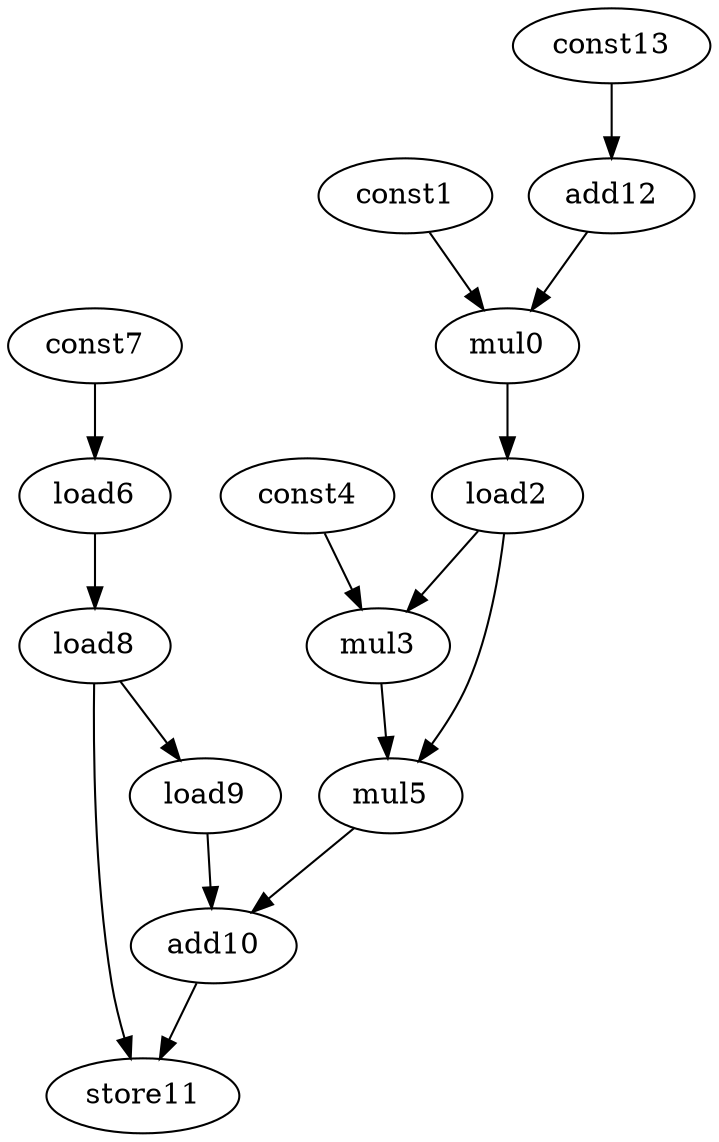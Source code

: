 digraph G {
mul0[opcode=mul];
const1[opcode=const];
load2[opcode=load];
mul3[opcode=mul];
const4[opcode=const];
mul5[opcode=mul];
load6[opcode=load];
const7[opcode=const];
load8[opcode=load];
load9[opcode=load];
add10[opcode=add];
store11[opcode=store];
add12[opcode=add];
const13[opcode=const];
load2->mul3[operand=0]; //load->mul
load2->mul5[operand=1]; //load->mul
mul3->mul5[operand=0]; //mul->mul
mul5->add10[operand=1]; //mul->add
load6->load8[operand=0]; //load->load
load8->load9[operand=0]; //load->load
load8->store11[operand=1]; //load->store
load9->add10[operand=0]; //load->add
add10->store11[operand=0]; //add->store
add12->mul0[operand=1]; //add->gep_mul
const1->mul0[operand=0]; //gep_const->gep_mul
mul0->load2[operand=0]; //gep_mul->load
const4->mul3[operand=1]; //const->mul
const7->load6[operand=0]; //const->load
const13->add12[operand=0]; //const->add
}
